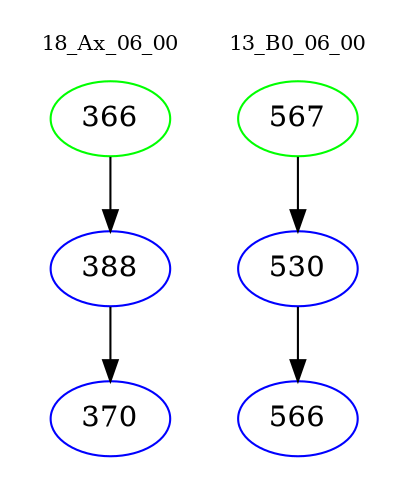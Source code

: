 digraph{
subgraph cluster_0 {
color = white
label = "18_Ax_06_00";
fontsize=10;
T0_366 [label="366", color="green"]
T0_366 -> T0_388 [color="black"]
T0_388 [label="388", color="blue"]
T0_388 -> T0_370 [color="black"]
T0_370 [label="370", color="blue"]
}
subgraph cluster_1 {
color = white
label = "13_B0_06_00";
fontsize=10;
T1_567 [label="567", color="green"]
T1_567 -> T1_530 [color="black"]
T1_530 [label="530", color="blue"]
T1_530 -> T1_566 [color="black"]
T1_566 [label="566", color="blue"]
}
}
